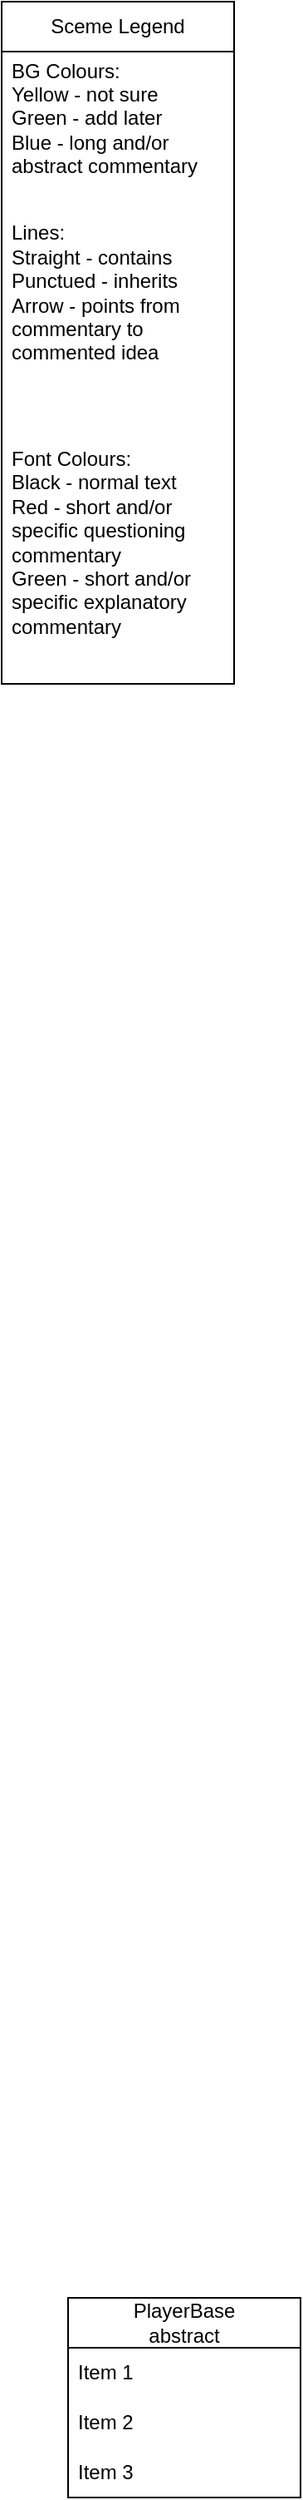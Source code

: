 <mxfile version="21.1.2" type="device">
  <diagram name="Страница 1" id="niAYOJOE_CXo3JM1wNcf">
    <mxGraphModel dx="996" dy="877" grid="1" gridSize="10" guides="1" tooltips="1" connect="1" arrows="1" fold="1" page="1" pageScale="1" pageWidth="827" pageHeight="1169" math="0" shadow="0">
      <root>
        <mxCell id="0" />
        <mxCell id="1" parent="0" />
        <mxCell id="DK2YPfpG4i6BNz3SZolD-74" value="Sceme Legend" style="swimlane;fontStyle=0;childLayout=stackLayout;horizontal=1;startSize=30;horizontalStack=0;resizeParent=1;resizeParentMax=0;resizeLast=0;collapsible=1;marginBottom=0;whiteSpace=wrap;html=1;strokeColor=#000000;fontColor=#000000;" parent="1" vertex="1">
          <mxGeometry x="1120" y="800" width="140" height="410" as="geometry" />
        </mxCell>
        <mxCell id="DK2YPfpG4i6BNz3SZolD-75" value="BG Colours:&lt;br&gt;Yellow - not sure&lt;br&gt;Green - add later&lt;br&gt;Blue - long and/or abstract commentary" style="text;strokeColor=none;fillColor=none;align=left;verticalAlign=middle;spacingLeft=4;spacingRight=4;overflow=hidden;points=[[0,0.5],[1,0.5]];portConstraint=eastwest;rotatable=0;whiteSpace=wrap;html=1;fontColor=#000000;" parent="DK2YPfpG4i6BNz3SZolD-74" vertex="1">
          <mxGeometry y="30" width="140" height="80" as="geometry" />
        </mxCell>
        <mxCell id="DK2YPfpG4i6BNz3SZolD-76" value="Lines:&lt;br&gt;Straight - contains&lt;br&gt;Punctued - inherits&lt;br&gt;Arrow - points from commentary to commented idea" style="text;strokeColor=none;fillColor=none;align=left;verticalAlign=middle;spacingLeft=4;spacingRight=4;overflow=hidden;points=[[0,0.5],[1,0.5]];portConstraint=eastwest;rotatable=0;whiteSpace=wrap;html=1;fontColor=#000000;" parent="DK2YPfpG4i6BNz3SZolD-74" vertex="1">
          <mxGeometry y="110" width="140" height="130" as="geometry" />
        </mxCell>
        <mxCell id="DK2YPfpG4i6BNz3SZolD-77" value="Font Colours:&lt;br&gt;Black - normal text&lt;br&gt;Red - short and/or specific questioning commentary&lt;br&gt;Green - short and/or specific explanatory commentary" style="text;strokeColor=none;fillColor=none;align=left;verticalAlign=middle;spacingLeft=4;spacingRight=4;overflow=hidden;points=[[0,0.5],[1,0.5]];portConstraint=eastwest;rotatable=0;whiteSpace=wrap;html=1;fontColor=#000000;" parent="DK2YPfpG4i6BNz3SZolD-74" vertex="1">
          <mxGeometry y="240" width="140" height="170" as="geometry" />
        </mxCell>
        <mxCell id="ElLl6hXLwOEeLgYe93lb-1" value="PlayerBase&lt;br&gt;abstract" style="swimlane;fontStyle=0;childLayout=stackLayout;horizontal=1;startSize=30;horizontalStack=0;resizeParent=1;resizeParentMax=0;resizeLast=0;collapsible=1;marginBottom=0;whiteSpace=wrap;html=1;" vertex="1" parent="1">
          <mxGeometry x="1160" y="2180" width="140" height="120" as="geometry" />
        </mxCell>
        <mxCell id="ElLl6hXLwOEeLgYe93lb-2" value="Item 1" style="text;strokeColor=none;fillColor=none;align=left;verticalAlign=middle;spacingLeft=4;spacingRight=4;overflow=hidden;points=[[0,0.5],[1,0.5]];portConstraint=eastwest;rotatable=0;whiteSpace=wrap;html=1;" vertex="1" parent="ElLl6hXLwOEeLgYe93lb-1">
          <mxGeometry y="30" width="140" height="30" as="geometry" />
        </mxCell>
        <mxCell id="ElLl6hXLwOEeLgYe93lb-3" value="Item 2" style="text;strokeColor=none;fillColor=none;align=left;verticalAlign=middle;spacingLeft=4;spacingRight=4;overflow=hidden;points=[[0,0.5],[1,0.5]];portConstraint=eastwest;rotatable=0;whiteSpace=wrap;html=1;" vertex="1" parent="ElLl6hXLwOEeLgYe93lb-1">
          <mxGeometry y="60" width="140" height="30" as="geometry" />
        </mxCell>
        <mxCell id="ElLl6hXLwOEeLgYe93lb-4" value="Item 3" style="text;strokeColor=none;fillColor=none;align=left;verticalAlign=middle;spacingLeft=4;spacingRight=4;overflow=hidden;points=[[0,0.5],[1,0.5]];portConstraint=eastwest;rotatable=0;whiteSpace=wrap;html=1;" vertex="1" parent="ElLl6hXLwOEeLgYe93lb-1">
          <mxGeometry y="90" width="140" height="30" as="geometry" />
        </mxCell>
      </root>
    </mxGraphModel>
  </diagram>
</mxfile>
